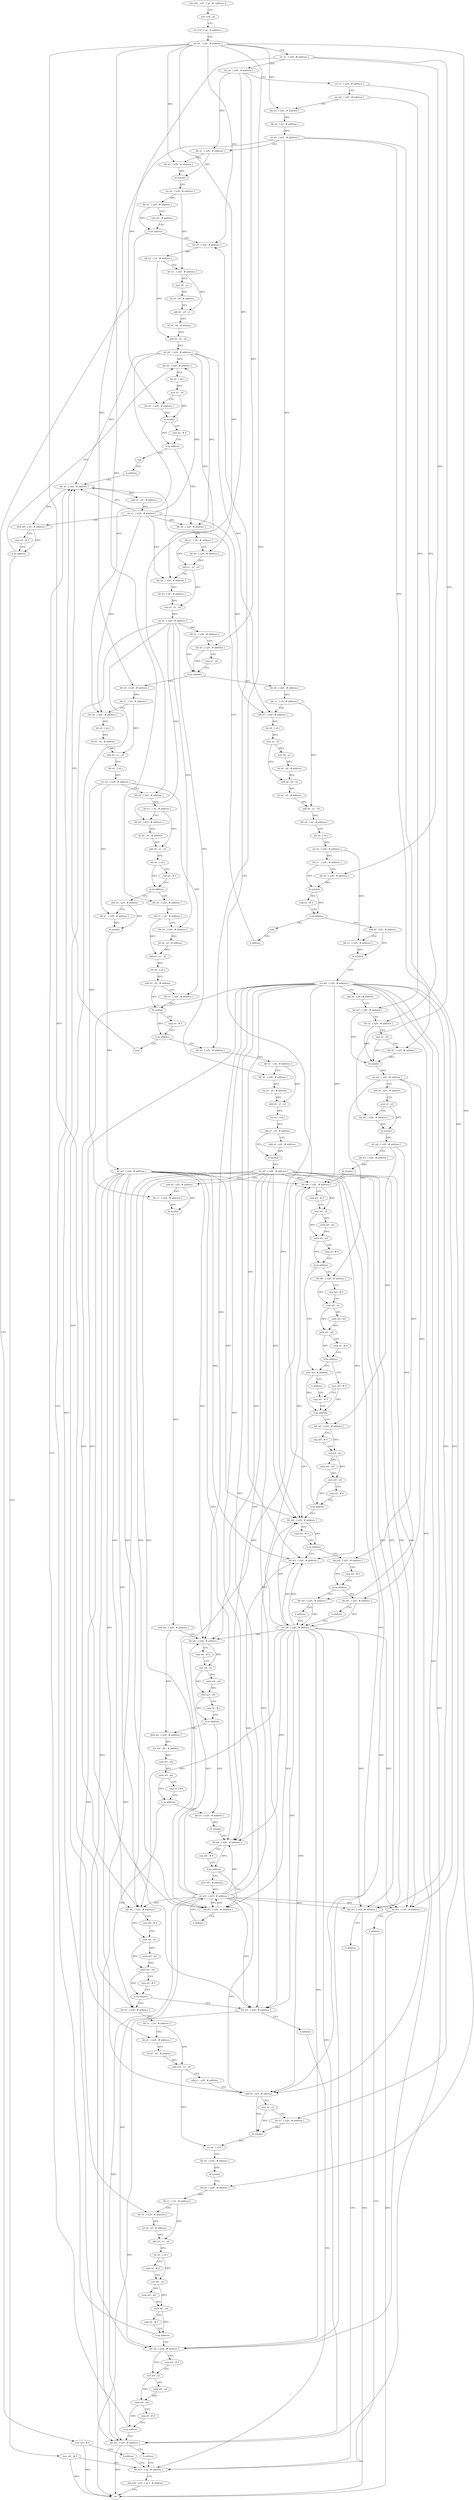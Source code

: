 digraph "func" {
"4469284" [label = "stp x29 , x30 , [ sp , #- address ]!" ]
"4469288" [label = "mov x29 , sp" ]
"4469292" [label = "str x19 , [ sp , # address ]" ]
"4469296" [label = "str x0 , [ x29 , # address ]" ]
"4469300" [label = "str x1 , [ x29 , # address ]" ]
"4469304" [label = "str x2 , [ x29 , # address ]" ]
"4469308" [label = "str x3 , [ x29 , # address ]" ]
"4469312" [label = "str w4 , [ x29 , # address ]" ]
"4469316" [label = "ldr x0 , [ x29 , # address ]" ]
"4469320" [label = "ldr x0 , [ x0 , # address ]" ]
"4469324" [label = "str x0 , [ x29 , # address ]" ]
"4469328" [label = "ldr x1 , [ x29 , # address ]" ]
"4469332" [label = "ldr x0 , [ x29 , # address ]" ]
"4469336" [label = "bl symbol" ]
"4469340" [label = "str x0 , [ x29 , # address ]" ]
"4469344" [label = "ldr x0 , [ x29 , # address ]" ]
"4469348" [label = "cmn x0 , # address" ]
"4469352" [label = "b.ne address" ]
"4469364" [label = "ldr x0 , [ x29 , # address ]" ]
"4469356" [label = "mov w0 , # 0" ]
"4469368" [label = "ldr x2 , [ x0 , # address ]" ]
"4469372" [label = "ldr x1 , [ x29 , # address ]" ]
"4469376" [label = "mov x0 , x1" ]
"4469380" [label = "lsl x0 , x0 , # address" ]
"4469384" [label = "add x0 , x0 , x1" ]
"4469388" [label = "lsl x0 , x0 , # address" ]
"4469392" [label = "add x0 , x2 , x0" ]
"4469396" [label = "str x0 , [ x29 , # address ]" ]
"4469400" [label = "ldr x0 , [ x29 , # address ]" ]
"4469360" [label = "b address" ]
"4470276" [label = "ldr x19 , [ sp , # address ]" ]
"4470228" [label = "nop" ]
"4470232" [label = "b address" ]
"4470248" [label = "ldr x0 , [ x29 , # address ]" ]
"4469428" [label = "ldr x0 , [ x29 , # address ]" ]
"4469432" [label = "ldr x1 , [ x0 , # address ]" ]
"4469436" [label = "ldr x0 , [ x29 , # address ]" ]
"4469440" [label = "add x1 , x1 , x0" ]
"4469444" [label = "ldr x0 , [ x29 , # address ]" ]
"4469448" [label = "ldr x0 , [ x0 , # address ]" ]
"4469452" [label = "sub x0 , x1 , x0" ]
"4469456" [label = "str x0 , [ x29 , # address ]" ]
"4469460" [label = "ldr x1 , [ x29 , # address ]" ]
"4469464" [label = "ldr x0 , [ x29 , # address ]" ]
"4469468" [label = "cmp x1 , x0" ]
"4469472" [label = "b.ne address" ]
"4469780" [label = "ldr x0 , [ x29 , # address ]" ]
"4469476" [label = "ldr x0 , [ x29 , # address ]" ]
"4470280" [label = "ldp x29 , x30 , [ sp ] , # address" ]
"4470284" [label = "ret" ]
"4470252" [label = "add x1 , x0 , # address" ]
"4470256" [label = "str x1 , [ x29 , # address ]" ]
"4470260" [label = "ldrb w0 , [ x0 , # address ]" ]
"4470264" [label = "cmp w0 , # 0" ]
"4470268" [label = "b.ne address" ]
"4470272" [label = "mov w0 , # 0" ]
"4469784" [label = "ldr x1 , [ x0 , # address ]" ]
"4469788" [label = "ldr x0 , [ x29 , # address ]" ]
"4469792" [label = "ldr x0 , [ x0 ]" ]
"4469796" [label = "lsl x0 , x0 , # address" ]
"4469800" [label = "add x0 , x1 , x0" ]
"4469804" [label = "ldr x0 , [ x0 ]" ]
"4469808" [label = "str x0 , [ x29 , # address ]" ]
"4469812" [label = "ldr x0 , [ x29 , # address ]" ]
"4469816" [label = "ldr x1 , [ x0 , # address ]" ]
"4469820" [label = "ldr x0 , [ x29 , # address ]" ]
"4469824" [label = "lsl x0 , x0 , # address" ]
"4469828" [label = "add x0 , x1 , x0" ]
"4469832" [label = "ldr x0 , [ x0 ]" ]
"4469836" [label = "cmp x0 , # 0" ]
"4469840" [label = "b.eq address" ]
"4470040" [label = "add x0 , x29 , # address" ]
"4469844" [label = "ldr x0 , [ x29 , # address ]" ]
"4469480" [label = "ldr x1 , [ x0 , # address ]" ]
"4469484" [label = "ldr x0 , [ x29 , # address ]" ]
"4469488" [label = "ldr x0 , [ x0 ]" ]
"4469492" [label = "mov x2 , x0" ]
"4469496" [label = "mov x0 , x2" ]
"4469500" [label = "lsl x0 , x0 , # address" ]
"4469504" [label = "add x0 , x0 , x2" ]
"4469508" [label = "lsl x0 , x0 , # address" ]
"4469512" [label = "add x0 , x1 , x0" ]
"4469516" [label = "ldr x0 , [ x0 , # address ]" ]
"4469520" [label = "ldr x0 , [ x0 ]" ]
"4469524" [label = "str x0 , [ x29 , # address ]" ]
"4469528" [label = "ldr x1 , [ x29 , # address ]" ]
"4469532" [label = "ldr x0 , [ x29 , # address ]" ]
"4469536" [label = "bl symbol" ]
"4469540" [label = "cmp x0 , # 0" ]
"4469544" [label = "b.ne address" ]
"4470236" [label = "nop" ]
"4469548" [label = "add x0 , x29 , # address" ]
"4469404" [label = "ldr x0 , [ x0 ]" ]
"4469408" [label = "mov x1 , x0" ]
"4469412" [label = "ldr x0 , [ x29 , # address ]" ]
"4469416" [label = "bl symbol" ]
"4469420" [label = "cmp x0 , # 0" ]
"4469424" [label = "b.eq address" ]
"4470044" [label = "ldr x1 , [ x29 , # address ]" ]
"4470048" [label = "bl symbol" ]
"4470052" [label = "str w0 , [ x29 , # address ]" ]
"4470056" [label = "ldr w0 , [ x29 , # address ]" ]
"4470060" [label = "cmp w0 , # 0" ]
"4470064" [label = "cset w0 , ne" ]
"4470068" [label = "uxtb w0 , w0" ]
"4470072" [label = "uxtb w0 , w0" ]
"4470076" [label = "cmp x0 , # 0" ]
"4470080" [label = "b.eq address" ]
"4470092" [label = "ldr x0 , [ x29 , # address ]" ]
"4470084" [label = "ldr w0 , [ x29 , # address ]" ]
"4469848" [label = "ldr x1 , [ x0 , # address ]" ]
"4469852" [label = "ldr x0 , [ x29 , # address ]" ]
"4469856" [label = "lsl x0 , x0 , # address" ]
"4469860" [label = "add x0 , x1 , x0" ]
"4469864" [label = "ldr x0 , [ x0 ]" ]
"4469868" [label = "add x0 , x0 , # address" ]
"4469872" [label = "ldr x1 , [ x29 , # address ]" ]
"4469876" [label = "bl symbol" ]
"4469880" [label = "cmp x0 , # 0" ]
"4469884" [label = "b.ne address" ]
"4470244" [label = "nop" ]
"4469888" [label = "ldr x0 , [ x29 , # address ]" ]
"4470240" [label = "b address" ]
"4469552" [label = "ldr x1 , [ x29 , # address ]" ]
"4469556" [label = "bl symbol" ]
"4469560" [label = "str w0 , [ x29 , # address ]" ]
"4469564" [label = "add x0 , x29 , # address" ]
"4469568" [label = "ldr w3 , [ x29 , # address ]" ]
"4469572" [label = "ldr x2 , [ x29 , # address ]" ]
"4469576" [label = "mov x1 , x0" ]
"4469580" [label = "ldr x0 , [ x29 , # address ]" ]
"4469584" [label = "bl symbol" ]
"4469588" [label = "str w0 , [ x29 , # address ]" ]
"4469592" [label = "add x0 , x29 , # address" ]
"4469596" [label = "mov x1 , x0" ]
"4469600" [label = "ldr x0 , [ x29 , # address ]" ]
"4469604" [label = "bl symbol" ]
"4469608" [label = "str w0 , [ x29 , # address ]" ]
"4469612" [label = "ldr x0 , [ x29 , # address ]" ]
"4469616" [label = "bl symbol" ]
"4469620" [label = "ldr w0 , [ x29 , # address ]" ]
"4469624" [label = "cmp w0 , # 0" ]
"4469628" [label = "cset w0 , ne" ]
"4469632" [label = "uxtb w0 , w0" ]
"4469636" [label = "uxtb w0 , w0" ]
"4469640" [label = "cmp x0 , # 0" ]
"4469644" [label = "b.ne address" ]
"4469676" [label = "mov w0 , # address" ]
"4469648" [label = "ldr w0 , [ x29 , # address ]" ]
"4470096" [label = "ldr x1 , [ x0 , # address ]" ]
"4470100" [label = "ldr x0 , [ x29 , # address ]" ]
"4470104" [label = "lsl x0 , x0 , # address" ]
"4470108" [label = "add x19 , x1 , x0" ]
"4470112" [label = "add x1 , x29 , # address" ]
"4470116" [label = "add x0 , x29 , # address" ]
"4470120" [label = "mov x2 , x1" ]
"4470124" [label = "ldr x1 , [ x29 , # address ]" ]
"4470128" [label = "bl symbol" ]
"4470132" [label = "str x0 , [ x19 ]" ]
"4470136" [label = "ldr x0 , [ x29 , # address ]" ]
"4470140" [label = "bl symbol" ]
"4470144" [label = "ldr x0 , [ x29 , # address ]" ]
"4470148" [label = "ldr x1 , [ x0 , # address ]" ]
"4470152" [label = "ldr x0 , [ x29 , # address ]" ]
"4470156" [label = "lsl x0 , x0 , # address" ]
"4470160" [label = "add x0 , x1 , x0" ]
"4470164" [label = "ldr x0 , [ x0 ]" ]
"4470168" [label = "cmp x0 , # 0" ]
"4470172" [label = "cset w0 , eq" ]
"4470176" [label = "uxtb w0 , w0" ]
"4470180" [label = "uxtb w0 , w0" ]
"4470184" [label = "cmp x0 , # 0" ]
"4470188" [label = "b.eq address" ]
"4470192" [label = "ldr w0 , [ x29 , # address ]" ]
"4470088" [label = "b address" ]
"4469892" [label = "ldr x1 , [ x0 , # address ]" ]
"4469896" [label = "ldr x0 , [ x29 , # address ]" ]
"4469900" [label = "lsl x0 , x0 , # address" ]
"4469904" [label = "add x0 , x1 , x0" ]
"4469908" [label = "ldr x0 , [ x0 ]" ]
"4469912" [label = "add x1 , x0 , # address" ]
"4469916" [label = "add x0 , x29 , # address" ]
"4469920" [label = "bl symbol" ]
"4469924" [label = "str w0 , [ x29 , # address ]" ]
"4469928" [label = "add x0 , x29 , # address" ]
"4469932" [label = "ldr x1 , [ x29 , # address ]" ]
"4469936" [label = "bl symbol" ]
"4469940" [label = "strb w0 , [ x29 , # address ]" ]
"4469944" [label = "ldr w0 , [ x29 , # address ]" ]
"4469948" [label = "cmp w0 , # 0" ]
"4469952" [label = "cset w0 , ne" ]
"4469956" [label = "uxtb w0 , w0" ]
"4469960" [label = "uxtb w0 , w0" ]
"4469964" [label = "cmp x0 , # 0" ]
"4469968" [label = "b.ne address" ]
"4469996" [label = "ldr x0 , [ x29 , # address ]" ]
"4469972" [label = "ldrb w0 , [ x29 , # address ]" ]
"4469680" [label = "b address" ]
"4469688" [label = "cmp w0 , # 0" ]
"4469652" [label = "cmp w0 , # 0" ]
"4469656" [label = "cset w0 , ne" ]
"4469660" [label = "uxtb w0 , w0" ]
"4469664" [label = "uxtb w0 , w0" ]
"4469668" [label = "cmp x0 , # 0" ]
"4469672" [label = "b.eq address" ]
"4469684" [label = "mov w0 , # 0" ]
"4470196" [label = "cmp w0 , # 0" ]
"4470200" [label = "cset w0 , ne" ]
"4470204" [label = "uxtb w0 , w0" ]
"4470208" [label = "uxtb w0 , w0" ]
"4470212" [label = "cmp x0 , # 0" ]
"4470216" [label = "b.eq address" ]
"4470220" [label = "ldr w0 , [ x29 , # address ]" ]
"4470000" [label = "bl symbol" ]
"4470004" [label = "ldr w0 , [ x29 , # address ]" ]
"4470008" [label = "cmp w0 , # 0" ]
"4470012" [label = "b.eq address" ]
"4470024" [label = "mov w0 , # address" ]
"4470016" [label = "ldr w0 , [ x29 , # address ]" ]
"4469976" [label = "eor w0 , w0 , # address" ]
"4469980" [label = "uxtb w0 , w0" ]
"4469984" [label = "uxtb w0 , w0" ]
"4469988" [label = "cmp x0 , # 0" ]
"4469992" [label = "b.eq address" ]
"4469692" [label = "b.ne address" ]
"4469724" [label = "ldr w0 , [ x29 , # address ]" ]
"4469696" [label = "ldr w0 , [ x29 , # address ]" ]
"4470224" [label = "b address" ]
"4470028" [label = "str w0 , [ x29 , # address ]" ]
"4470020" [label = "b address" ]
"4469728" [label = "cmp w0 , # 0" ]
"4469732" [label = "b.ne address" ]
"4469764" [label = "ldr w0 , [ x29 , # address ]" ]
"4469736" [label = "ldr w0 , [ x29 , # address ]" ]
"4469700" [label = "cmp w0 , # 0" ]
"4469704" [label = "cset w0 , ne" ]
"4469708" [label = "uxtb w0 , w0" ]
"4469712" [label = "uxtb w0 , w0" ]
"4469716" [label = "cmp x0 , # 0" ]
"4469720" [label = "b.eq address" ]
"4470032" [label = "ldr w0 , [ x29 , # address ]" ]
"4470036" [label = "b address" ]
"4469768" [label = "str w0 , [ x29 , # address ]" ]
"4469740" [label = "cmp w0 , # 0" ]
"4469744" [label = "b.eq address" ]
"4469756" [label = "ldr w0 , [ x29 , # address ]" ]
"4469748" [label = "ldr w0 , [ x29 , # address ]" ]
"4469760" [label = "b address" ]
"4469752" [label = "b address" ]
"4469772" [label = "ldr w0 , [ x29 , # address ]" ]
"4469776" [label = "b address" ]
"4469284" -> "4469288" [ label = "CFG" ]
"4469288" -> "4469292" [ label = "CFG" ]
"4469292" -> "4469296" [ label = "CFG" ]
"4469296" -> "4469300" [ label = "CFG" ]
"4469296" -> "4469316" [ label = "DFG" ]
"4469296" -> "4469332" [ label = "DFG" ]
"4469296" -> "4469364" [ label = "DFG" ]
"4469296" -> "4469812" [ label = "DFG" ]
"4469296" -> "4469844" [ label = "DFG" ]
"4469296" -> "4469888" [ label = "DFG" ]
"4469296" -> "4470092" [ label = "DFG" ]
"4469296" -> "4470144" [ label = "DFG" ]
"4469300" -> "4469304" [ label = "CFG" ]
"4469300" -> "4469412" [ label = "DFG" ]
"4469300" -> "4469532" [ label = "DFG" ]
"4469300" -> "4469600" [ label = "DFG" ]
"4469304" -> "4469308" [ label = "CFG" ]
"4469304" -> "4469328" [ label = "DFG" ]
"4469304" -> "4469436" [ label = "DFG" ]
"4469304" -> "4469464" [ label = "DFG" ]
"4469308" -> "4469312" [ label = "CFG" ]
"4469308" -> "4469572" [ label = "DFG" ]
"4469312" -> "4469316" [ label = "CFG" ]
"4469312" -> "4469568" [ label = "DFG" ]
"4469316" -> "4469320" [ label = "DFG" ]
"4469320" -> "4469324" [ label = "DFG" ]
"4469324" -> "4469328" [ label = "CFG" ]
"4469324" -> "4469780" [ label = "DFG" ]
"4469324" -> "4469476" [ label = "DFG" ]
"4469324" -> "4469580" [ label = "DFG" ]
"4469324" -> "4470124" [ label = "DFG" ]
"4469328" -> "4469332" [ label = "CFG" ]
"4469328" -> "4469336" [ label = "DFG" ]
"4469332" -> "4469336" [ label = "DFG" ]
"4469336" -> "4469340" [ label = "DFG" ]
"4469340" -> "4469344" [ label = "DFG" ]
"4469340" -> "4469372" [ label = "DFG" ]
"4469344" -> "4469348" [ label = "CFG" ]
"4469344" -> "4469352" [ label = "DFG" ]
"4469348" -> "4469352" [ label = "CFG" ]
"4469352" -> "4469364" [ label = "CFG" ]
"4469352" -> "4469356" [ label = "CFG" ]
"4469364" -> "4469368" [ label = "DFG" ]
"4469356" -> "4469360" [ label = "CFG" ]
"4469356" -> "4470284" [ label = "DFG" ]
"4469368" -> "4469372" [ label = "CFG" ]
"4469368" -> "4469392" [ label = "DFG" ]
"4469372" -> "4469376" [ label = "DFG" ]
"4469372" -> "4469384" [ label = "DFG" ]
"4469376" -> "4469380" [ label = "DFG" ]
"4469380" -> "4469384" [ label = "DFG" ]
"4469384" -> "4469388" [ label = "DFG" ]
"4469388" -> "4469392" [ label = "DFG" ]
"4469392" -> "4469396" [ label = "DFG" ]
"4469396" -> "4469400" [ label = "DFG" ]
"4469396" -> "4469428" [ label = "DFG" ]
"4469396" -> "4469444" [ label = "DFG" ]
"4469396" -> "4470248" [ label = "DFG" ]
"4469396" -> "4469788" [ label = "DFG" ]
"4469396" -> "4469484" [ label = "DFG" ]
"4469400" -> "4469404" [ label = "DFG" ]
"4469360" -> "4470276" [ label = "CFG" ]
"4470276" -> "4470280" [ label = "CFG" ]
"4470228" -> "4470232" [ label = "CFG" ]
"4470232" -> "4470248" [ label = "CFG" ]
"4470248" -> "4470252" [ label = "DFG" ]
"4470248" -> "4470260" [ label = "DFG" ]
"4469428" -> "4469432" [ label = "DFG" ]
"4469432" -> "4469436" [ label = "CFG" ]
"4469432" -> "4469440" [ label = "DFG" ]
"4469436" -> "4469440" [ label = "DFG" ]
"4469440" -> "4469444" [ label = "CFG" ]
"4469440" -> "4469452" [ label = "DFG" ]
"4469444" -> "4469448" [ label = "DFG" ]
"4469448" -> "4469452" [ label = "DFG" ]
"4469452" -> "4469456" [ label = "DFG" ]
"4469456" -> "4469460" [ label = "DFG" ]
"4469456" -> "4469820" [ label = "DFG" ]
"4469456" -> "4469852" [ label = "DFG" ]
"4469456" -> "4469896" [ label = "DFG" ]
"4469456" -> "4470100" [ label = "DFG" ]
"4469456" -> "4470152" [ label = "DFG" ]
"4469460" -> "4469464" [ label = "CFG" ]
"4469460" -> "4469472" [ label = "DFG" ]
"4469464" -> "4469468" [ label = "CFG" ]
"4469464" -> "4469472" [ label = "DFG" ]
"4469468" -> "4469472" [ label = "CFG" ]
"4469472" -> "4469780" [ label = "CFG" ]
"4469472" -> "4469476" [ label = "CFG" ]
"4469780" -> "4469784" [ label = "DFG" ]
"4469476" -> "4469480" [ label = "DFG" ]
"4470280" -> "4470284" [ label = "CFG" ]
"4470252" -> "4470256" [ label = "DFG" ]
"4470256" -> "4470260" [ label = "CFG" ]
"4470256" -> "4469400" [ label = "DFG" ]
"4470256" -> "4469428" [ label = "DFG" ]
"4470256" -> "4469444" [ label = "DFG" ]
"4470256" -> "4470248" [ label = "DFG" ]
"4470256" -> "4469788" [ label = "DFG" ]
"4470256" -> "4469484" [ label = "DFG" ]
"4470260" -> "4470264" [ label = "CFG" ]
"4470260" -> "4470268" [ label = "DFG" ]
"4470264" -> "4470268" [ label = "CFG" ]
"4470268" -> "4469400" [ label = "CFG" ]
"4470268" -> "4470272" [ label = "CFG" ]
"4470272" -> "4470276" [ label = "CFG" ]
"4470272" -> "4470284" [ label = "DFG" ]
"4469784" -> "4469788" [ label = "CFG" ]
"4469784" -> "4469800" [ label = "DFG" ]
"4469788" -> "4469792" [ label = "DFG" ]
"4469792" -> "4469796" [ label = "DFG" ]
"4469796" -> "4469800" [ label = "DFG" ]
"4469800" -> "4469804" [ label = "DFG" ]
"4469804" -> "4469808" [ label = "DFG" ]
"4469808" -> "4469812" [ label = "CFG" ]
"4469808" -> "4470044" [ label = "DFG" ]
"4469808" -> "4469872" [ label = "DFG" ]
"4469808" -> "4469932" [ label = "DFG" ]
"4469812" -> "4469816" [ label = "DFG" ]
"4469816" -> "4469820" [ label = "CFG" ]
"4469816" -> "4469828" [ label = "DFG" ]
"4469820" -> "4469824" [ label = "DFG" ]
"4469824" -> "4469828" [ label = "DFG" ]
"4469828" -> "4469832" [ label = "DFG" ]
"4469832" -> "4469836" [ label = "CFG" ]
"4469832" -> "4469840" [ label = "DFG" ]
"4469836" -> "4469840" [ label = "CFG" ]
"4469840" -> "4470040" [ label = "CFG" ]
"4469840" -> "4469844" [ label = "CFG" ]
"4470040" -> "4470044" [ label = "CFG" ]
"4470040" -> "4470048" [ label = "DFG" ]
"4469844" -> "4469848" [ label = "DFG" ]
"4469480" -> "4469484" [ label = "CFG" ]
"4469480" -> "4469512" [ label = "DFG" ]
"4469484" -> "4469488" [ label = "DFG" ]
"4469488" -> "4469492" [ label = "DFG" ]
"4469492" -> "4469496" [ label = "DFG" ]
"4469492" -> "4469504" [ label = "DFG" ]
"4469496" -> "4469500" [ label = "DFG" ]
"4469500" -> "4469504" [ label = "DFG" ]
"4469504" -> "4469508" [ label = "DFG" ]
"4469508" -> "4469512" [ label = "DFG" ]
"4469512" -> "4469516" [ label = "DFG" ]
"4469516" -> "4469520" [ label = "DFG" ]
"4469520" -> "4469524" [ label = "DFG" ]
"4469524" -> "4469528" [ label = "DFG" ]
"4469524" -> "4469552" [ label = "DFG" ]
"4469528" -> "4469532" [ label = "CFG" ]
"4469528" -> "4469536" [ label = "DFG" ]
"4469532" -> "4469536" [ label = "DFG" ]
"4469536" -> "4469540" [ label = "CFG" ]
"4469536" -> "4469544" [ label = "DFG" ]
"4469540" -> "4469544" [ label = "CFG" ]
"4469544" -> "4470236" [ label = "CFG" ]
"4469544" -> "4469548" [ label = "CFG" ]
"4470236" -> "4470240" [ label = "CFG" ]
"4469548" -> "4469552" [ label = "CFG" ]
"4469548" -> "4469556" [ label = "DFG" ]
"4469404" -> "4469408" [ label = "DFG" ]
"4469408" -> "4469412" [ label = "CFG" ]
"4469408" -> "4469416" [ label = "DFG" ]
"4469412" -> "4469416" [ label = "DFG" ]
"4469416" -> "4469420" [ label = "CFG" ]
"4469416" -> "4469424" [ label = "DFG" ]
"4469420" -> "4469424" [ label = "CFG" ]
"4469424" -> "4470228" [ label = "CFG" ]
"4469424" -> "4469428" [ label = "CFG" ]
"4470044" -> "4470048" [ label = "DFG" ]
"4470048" -> "4470052" [ label = "DFG" ]
"4470052" -> "4470056" [ label = "DFG" ]
"4470052" -> "4469620" [ label = "DFG" ]
"4470052" -> "4469944" [ label = "DFG" ]
"4470052" -> "4470084" [ label = "DFG" ]
"4470052" -> "4470004" [ label = "DFG" ]
"4470052" -> "4470016" [ label = "DFG" ]
"4470052" -> "4469724" [ label = "DFG" ]
"4470052" -> "4470192" [ label = "DFG" ]
"4470052" -> "4470032" [ label = "DFG" ]
"4470052" -> "4469764" [ label = "DFG" ]
"4470052" -> "4469772" [ label = "DFG" ]
"4470052" -> "4470220" [ label = "DFG" ]
"4470052" -> "4470116" [ label = "DFG" ]
"4470056" -> "4470060" [ label = "CFG" ]
"4470056" -> "4470064" [ label = "DFG" ]
"4470060" -> "4470064" [ label = "CFG" ]
"4470064" -> "4470068" [ label = "DFG" ]
"4470064" -> "4470072" [ label = "DFG" ]
"4470068" -> "4470072" [ label = "DFG" ]
"4470072" -> "4470076" [ label = "CFG" ]
"4470072" -> "4470080" [ label = "DFG" ]
"4470076" -> "4470080" [ label = "CFG" ]
"4470080" -> "4470092" [ label = "CFG" ]
"4470080" -> "4470084" [ label = "CFG" ]
"4470092" -> "4470096" [ label = "DFG" ]
"4470084" -> "4470088" [ label = "CFG" ]
"4470084" -> "4470284" [ label = "DFG" ]
"4469848" -> "4469852" [ label = "CFG" ]
"4469848" -> "4469860" [ label = "DFG" ]
"4469852" -> "4469856" [ label = "DFG" ]
"4469856" -> "4469860" [ label = "DFG" ]
"4469860" -> "4469864" [ label = "DFG" ]
"4469864" -> "4469868" [ label = "DFG" ]
"4469868" -> "4469872" [ label = "CFG" ]
"4469868" -> "4469876" [ label = "DFG" ]
"4469872" -> "4469876" [ label = "DFG" ]
"4469876" -> "4469880" [ label = "CFG" ]
"4469876" -> "4469884" [ label = "DFG" ]
"4469880" -> "4469884" [ label = "CFG" ]
"4469884" -> "4470244" [ label = "CFG" ]
"4469884" -> "4469888" [ label = "CFG" ]
"4470244" -> "4470248" [ label = "CFG" ]
"4469888" -> "4469892" [ label = "DFG" ]
"4470240" -> "4470248" [ label = "CFG" ]
"4469552" -> "4469556" [ label = "DFG" ]
"4469556" -> "4469560" [ label = "DFG" ]
"4469560" -> "4469564" [ label = "CFG" ]
"4469560" -> "4470056" [ label = "DFG" ]
"4469560" -> "4469620" [ label = "DFG" ]
"4469560" -> "4469944" [ label = "DFG" ]
"4469560" -> "4470084" [ label = "DFG" ]
"4469560" -> "4470004" [ label = "DFG" ]
"4469560" -> "4470016" [ label = "DFG" ]
"4469560" -> "4469724" [ label = "DFG" ]
"4469560" -> "4470192" [ label = "DFG" ]
"4469560" -> "4470032" [ label = "DFG" ]
"4469560" -> "4469764" [ label = "DFG" ]
"4469560" -> "4469772" [ label = "DFG" ]
"4469560" -> "4470220" [ label = "DFG" ]
"4469560" -> "4470116" [ label = "DFG" ]
"4469564" -> "4469568" [ label = "CFG" ]
"4469568" -> "4469572" [ label = "CFG" ]
"4469568" -> "4469584" [ label = "DFG" ]
"4469572" -> "4469576" [ label = "CFG" ]
"4469572" -> "4469584" [ label = "DFG" ]
"4469576" -> "4469580" [ label = "CFG" ]
"4469576" -> "4469584" [ label = "DFG" ]
"4469580" -> "4469584" [ label = "DFG" ]
"4469584" -> "4469588" [ label = "DFG" ]
"4469588" -> "4469592" [ label = "CFG" ]
"4469588" -> "4469648" [ label = "DFG" ]
"4469588" -> "4469736" [ label = "DFG" ]
"4469588" -> "4469748" [ label = "DFG" ]
"4469592" -> "4469596" [ label = "CFG" ]
"4469596" -> "4469600" [ label = "CFG" ]
"4469596" -> "4469604" [ label = "DFG" ]
"4469600" -> "4469604" [ label = "DFG" ]
"4469604" -> "4469608" [ label = "DFG" ]
"4469608" -> "4469612" [ label = "CFG" ]
"4469608" -> "4469696" [ label = "DFG" ]
"4469608" -> "4469756" [ label = "DFG" ]
"4469612" -> "4469616" [ label = "DFG" ]
"4469616" -> "4469620" [ label = "CFG" ]
"4469620" -> "4469624" [ label = "CFG" ]
"4469620" -> "4469628" [ label = "DFG" ]
"4469624" -> "4469628" [ label = "CFG" ]
"4469628" -> "4469632" [ label = "DFG" ]
"4469628" -> "4469636" [ label = "DFG" ]
"4469632" -> "4469636" [ label = "DFG" ]
"4469636" -> "4469640" [ label = "CFG" ]
"4469636" -> "4469644" [ label = "DFG" ]
"4469640" -> "4469644" [ label = "CFG" ]
"4469644" -> "4469676" [ label = "CFG" ]
"4469644" -> "4469648" [ label = "CFG" ]
"4469676" -> "4469680" [ label = "CFG" ]
"4469676" -> "4469692" [ label = "DFG" ]
"4469648" -> "4469652" [ label = "CFG" ]
"4469648" -> "4469656" [ label = "DFG" ]
"4470096" -> "4470100" [ label = "CFG" ]
"4470096" -> "4470108" [ label = "DFG" ]
"4470100" -> "4470104" [ label = "DFG" ]
"4470104" -> "4470108" [ label = "DFG" ]
"4470108" -> "4470112" [ label = "CFG" ]
"4470108" -> "4470132" [ label = "DFG" ]
"4470112" -> "4470116" [ label = "CFG" ]
"4470116" -> "4470120" [ label = "CFG" ]
"4470116" -> "4470128" [ label = "DFG" ]
"4470120" -> "4470124" [ label = "CFG" ]
"4470120" -> "4470128" [ label = "DFG" ]
"4470124" -> "4470128" [ label = "DFG" ]
"4470128" -> "4470132" [ label = "DFG" ]
"4470132" -> "4470136" [ label = "CFG" ]
"4470136" -> "4470140" [ label = "DFG" ]
"4470140" -> "4470144" [ label = "CFG" ]
"4470144" -> "4470148" [ label = "DFG" ]
"4470148" -> "4470152" [ label = "CFG" ]
"4470148" -> "4470160" [ label = "DFG" ]
"4470152" -> "4470156" [ label = "DFG" ]
"4470156" -> "4470160" [ label = "DFG" ]
"4470160" -> "4470164" [ label = "DFG" ]
"4470164" -> "4470168" [ label = "CFG" ]
"4470164" -> "4470172" [ label = "DFG" ]
"4470168" -> "4470172" [ label = "CFG" ]
"4470172" -> "4470176" [ label = "DFG" ]
"4470172" -> "4470180" [ label = "DFG" ]
"4470176" -> "4470180" [ label = "DFG" ]
"4470180" -> "4470184" [ label = "CFG" ]
"4470180" -> "4470188" [ label = "DFG" ]
"4470184" -> "4470188" [ label = "CFG" ]
"4470188" -> "4470248" [ label = "CFG" ]
"4470188" -> "4470192" [ label = "CFG" ]
"4470192" -> "4470196" [ label = "CFG" ]
"4470192" -> "4470200" [ label = "DFG" ]
"4470088" -> "4470276" [ label = "CFG" ]
"4469892" -> "4469896" [ label = "CFG" ]
"4469892" -> "4469904" [ label = "DFG" ]
"4469896" -> "4469900" [ label = "DFG" ]
"4469900" -> "4469904" [ label = "DFG" ]
"4469904" -> "4469908" [ label = "DFG" ]
"4469908" -> "4469912" [ label = "DFG" ]
"4469912" -> "4469916" [ label = "CFG" ]
"4469912" -> "4469920" [ label = "DFG" ]
"4469916" -> "4469920" [ label = "DFG" ]
"4469920" -> "4469924" [ label = "DFG" ]
"4469924" -> "4469928" [ label = "CFG" ]
"4469924" -> "4470056" [ label = "DFG" ]
"4469924" -> "4469620" [ label = "DFG" ]
"4469924" -> "4469944" [ label = "DFG" ]
"4469924" -> "4470084" [ label = "DFG" ]
"4469924" -> "4470004" [ label = "DFG" ]
"4469924" -> "4470016" [ label = "DFG" ]
"4469924" -> "4469724" [ label = "DFG" ]
"4469924" -> "4470192" [ label = "DFG" ]
"4469924" -> "4470032" [ label = "DFG" ]
"4469924" -> "4469764" [ label = "DFG" ]
"4469924" -> "4469772" [ label = "DFG" ]
"4469924" -> "4470220" [ label = "DFG" ]
"4469924" -> "4470116" [ label = "DFG" ]
"4469928" -> "4469932" [ label = "CFG" ]
"4469928" -> "4469936" [ label = "DFG" ]
"4469932" -> "4469936" [ label = "DFG" ]
"4469936" -> "4469940" [ label = "DFG" ]
"4469940" -> "4469944" [ label = "CFG" ]
"4469940" -> "4469972" [ label = "DFG" ]
"4469944" -> "4469948" [ label = "CFG" ]
"4469944" -> "4469952" [ label = "DFG" ]
"4469948" -> "4469952" [ label = "CFG" ]
"4469952" -> "4469956" [ label = "DFG" ]
"4469952" -> "4469960" [ label = "DFG" ]
"4469956" -> "4469960" [ label = "DFG" ]
"4469960" -> "4469964" [ label = "CFG" ]
"4469960" -> "4469968" [ label = "DFG" ]
"4469964" -> "4469968" [ label = "CFG" ]
"4469968" -> "4469996" [ label = "CFG" ]
"4469968" -> "4469972" [ label = "CFG" ]
"4469996" -> "4470000" [ label = "DFG" ]
"4469972" -> "4469976" [ label = "DFG" ]
"4469680" -> "4469688" [ label = "CFG" ]
"4469688" -> "4469692" [ label = "CFG" ]
"4469652" -> "4469656" [ label = "CFG" ]
"4469656" -> "4469660" [ label = "DFG" ]
"4469656" -> "4469664" [ label = "DFG" ]
"4469660" -> "4469664" [ label = "DFG" ]
"4469664" -> "4469668" [ label = "CFG" ]
"4469664" -> "4469672" [ label = "DFG" ]
"4469668" -> "4469672" [ label = "CFG" ]
"4469672" -> "4469684" [ label = "CFG" ]
"4469672" -> "4469676" [ label = "CFG" ]
"4469684" -> "4469688" [ label = "CFG" ]
"4469684" -> "4469692" [ label = "DFG" ]
"4470196" -> "4470200" [ label = "CFG" ]
"4470200" -> "4470204" [ label = "DFG" ]
"4470200" -> "4470208" [ label = "DFG" ]
"4470204" -> "4470208" [ label = "DFG" ]
"4470208" -> "4470212" [ label = "CFG" ]
"4470208" -> "4470216" [ label = "DFG" ]
"4470212" -> "4470216" [ label = "CFG" ]
"4470216" -> "4470248" [ label = "CFG" ]
"4470216" -> "4470220" [ label = "CFG" ]
"4470220" -> "4470224" [ label = "CFG" ]
"4470220" -> "4470284" [ label = "DFG" ]
"4470000" -> "4470004" [ label = "CFG" ]
"4470004" -> "4470008" [ label = "CFG" ]
"4470004" -> "4470012" [ label = "DFG" ]
"4470008" -> "4470012" [ label = "CFG" ]
"4470012" -> "4470024" [ label = "CFG" ]
"4470012" -> "4470016" [ label = "CFG" ]
"4470024" -> "4470028" [ label = "DFG" ]
"4470016" -> "4470020" [ label = "CFG" ]
"4470016" -> "4470028" [ label = "DFG" ]
"4469976" -> "4469980" [ label = "DFG" ]
"4469980" -> "4469984" [ label = "DFG" ]
"4469984" -> "4469988" [ label = "CFG" ]
"4469984" -> "4469992" [ label = "DFG" ]
"4469988" -> "4469992" [ label = "CFG" ]
"4469992" -> "4470092" [ label = "CFG" ]
"4469992" -> "4469996" [ label = "CFG" ]
"4469692" -> "4469724" [ label = "CFG" ]
"4469692" -> "4469696" [ label = "CFG" ]
"4469724" -> "4469728" [ label = "CFG" ]
"4469724" -> "4469732" [ label = "DFG" ]
"4469696" -> "4469700" [ label = "CFG" ]
"4469696" -> "4469704" [ label = "DFG" ]
"4470224" -> "4470276" [ label = "CFG" ]
"4470028" -> "4470032" [ label = "DFG" ]
"4470028" -> "4470056" [ label = "DFG" ]
"4470028" -> "4469620" [ label = "DFG" ]
"4470028" -> "4469944" [ label = "DFG" ]
"4470028" -> "4470116" [ label = "DFG" ]
"4470028" -> "4470084" [ label = "DFG" ]
"4470028" -> "4470004" [ label = "DFG" ]
"4470028" -> "4470016" [ label = "DFG" ]
"4470028" -> "4469724" [ label = "DFG" ]
"4470028" -> "4470192" [ label = "DFG" ]
"4470028" -> "4469764" [ label = "DFG" ]
"4470028" -> "4469772" [ label = "DFG" ]
"4470028" -> "4470220" [ label = "DFG" ]
"4470020" -> "4470028" [ label = "CFG" ]
"4469728" -> "4469732" [ label = "CFG" ]
"4469732" -> "4469764" [ label = "CFG" ]
"4469732" -> "4469736" [ label = "CFG" ]
"4469764" -> "4469768" [ label = "DFG" ]
"4469736" -> "4469740" [ label = "CFG" ]
"4469736" -> "4469744" [ label = "DFG" ]
"4469700" -> "4469704" [ label = "CFG" ]
"4469704" -> "4469708" [ label = "DFG" ]
"4469704" -> "4469712" [ label = "DFG" ]
"4469708" -> "4469712" [ label = "DFG" ]
"4469712" -> "4469716" [ label = "CFG" ]
"4469712" -> "4469720" [ label = "DFG" ]
"4469716" -> "4469720" [ label = "CFG" ]
"4469720" -> "4469364" [ label = "CFG" ]
"4469720" -> "4469724" [ label = "CFG" ]
"4470032" -> "4470036" [ label = "CFG" ]
"4470032" -> "4470284" [ label = "DFG" ]
"4470036" -> "4470276" [ label = "CFG" ]
"4469768" -> "4469772" [ label = "DFG" ]
"4469768" -> "4470056" [ label = "DFG" ]
"4469768" -> "4469620" [ label = "DFG" ]
"4469768" -> "4469944" [ label = "DFG" ]
"4469768" -> "4470116" [ label = "DFG" ]
"4469768" -> "4470084" [ label = "DFG" ]
"4469768" -> "4470004" [ label = "DFG" ]
"4469768" -> "4470016" [ label = "DFG" ]
"4469768" -> "4469724" [ label = "DFG" ]
"4469768" -> "4470192" [ label = "DFG" ]
"4469768" -> "4470032" [ label = "DFG" ]
"4469768" -> "4469764" [ label = "DFG" ]
"4469768" -> "4470220" [ label = "DFG" ]
"4469740" -> "4469744" [ label = "CFG" ]
"4469744" -> "4469756" [ label = "CFG" ]
"4469744" -> "4469748" [ label = "CFG" ]
"4469756" -> "4469760" [ label = "CFG" ]
"4469756" -> "4469768" [ label = "DFG" ]
"4469748" -> "4469752" [ label = "CFG" ]
"4469748" -> "4469768" [ label = "DFG" ]
"4469760" -> "4469768" [ label = "CFG" ]
"4469752" -> "4469768" [ label = "CFG" ]
"4469772" -> "4469776" [ label = "CFG" ]
"4469772" -> "4470284" [ label = "DFG" ]
"4469776" -> "4470276" [ label = "CFG" ]
}
